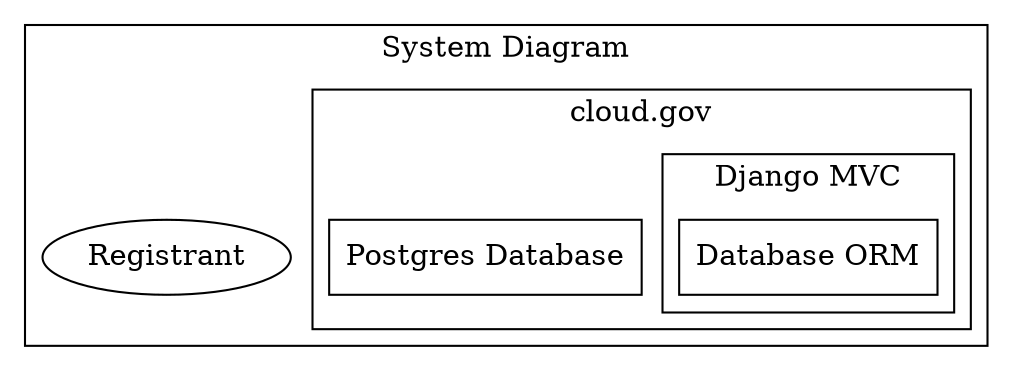 digraph systemDiagram {
  # Install graphviz and run `fdp -Tpng system.dot -o system_diagram.png`
  subgraph cluster_0 {
    label="System Diagram";#    node [shape=rec!ord];
    registrant [label="Registrant"];
    subgraph cluster_cloud {
      label="cloud.gov";
      node [shape=record];
      postgres [label="Postgres Database"];
      subgraph cluster_django {
        label="Django MVC";
        node [shape=record];
        models [pos="0,1!" label="Database ORM"];
      }
    }
  }
}